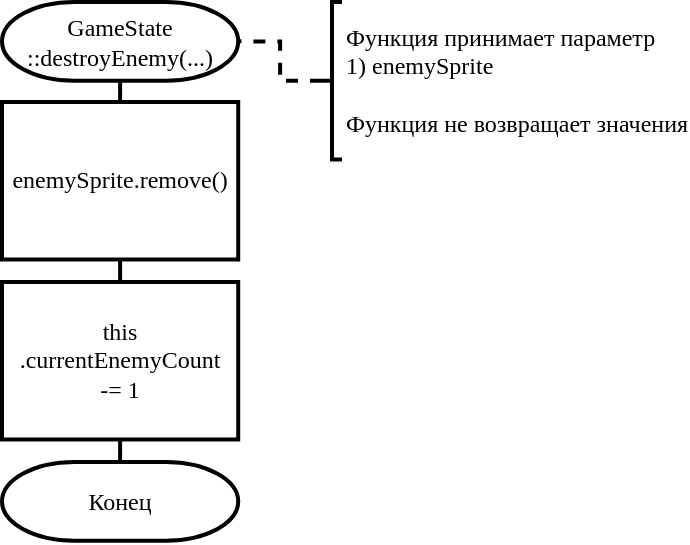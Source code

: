 <mxfile version="14.5.1" type="device"><diagram id="wqvPf3p-Fct_X1qx8ZY9" name="Page-1"><mxGraphModel dx="278" dy="518" grid="1" gridSize="10" guides="1" tooltips="1" connect="1" arrows="1" fold="1" page="1" pageScale="1" pageWidth="827" pageHeight="1169" math="0" shadow="0"><root><mxCell id="0"/><mxCell id="1" parent="0"/><mxCell id="FXCjW9ZFTwRZIK-niRf0-5" style="edgeStyle=orthogonalEdgeStyle;rounded=0;orthogonalLoop=1;jettySize=auto;html=1;exitX=0.5;exitY=1;exitDx=0;exitDy=0;exitPerimeter=0;entryX=0.5;entryY=0;entryDx=0;entryDy=0;endArrow=none;endFill=0;strokeWidth=2;" edge="1" parent="1" source="FXCjW9ZFTwRZIK-niRf0-1" target="FXCjW9ZFTwRZIK-niRf0-2"><mxGeometry relative="1" as="geometry"/></mxCell><mxCell id="FXCjW9ZFTwRZIK-niRf0-1" value="GameState&lt;br&gt;::destroyEnemy(...)" style="strokeWidth=2;html=1;shape=mxgraph.flowchart.terminator;whiteSpace=wrap;fontFamily=Times New Roman;" vertex="1" parent="1"><mxGeometry x="40" y="40" width="118.11" height="39.37" as="geometry"/></mxCell><mxCell id="FXCjW9ZFTwRZIK-niRf0-6" style="edgeStyle=orthogonalEdgeStyle;rounded=0;orthogonalLoop=1;jettySize=auto;html=1;exitX=0.5;exitY=1;exitDx=0;exitDy=0;entryX=0.5;entryY=0;entryDx=0;entryDy=0;endArrow=none;endFill=0;strokeWidth=2;" edge="1" parent="1" source="FXCjW9ZFTwRZIK-niRf0-2" target="FXCjW9ZFTwRZIK-niRf0-4"><mxGeometry relative="1" as="geometry"/></mxCell><mxCell id="FXCjW9ZFTwRZIK-niRf0-2" value="enemySprite.remove()" style="rounded=0;whiteSpace=wrap;html=1;absoluteArcSize=1;arcSize=14;strokeWidth=2;fontFamily=Times New Roman;" vertex="1" parent="1"><mxGeometry x="40" y="90" width="118.11" height="78.74" as="geometry"/></mxCell><mxCell id="FXCjW9ZFTwRZIK-niRf0-3" value="Конец" style="strokeWidth=2;html=1;shape=mxgraph.flowchart.terminator;whiteSpace=wrap;fontFamily=Times New Roman;" vertex="1" parent="1"><mxGeometry x="40" y="270" width="118.11" height="39.37" as="geometry"/></mxCell><mxCell id="FXCjW9ZFTwRZIK-niRf0-7" style="edgeStyle=orthogonalEdgeStyle;rounded=0;orthogonalLoop=1;jettySize=auto;html=1;exitX=0.5;exitY=1;exitDx=0;exitDy=0;entryX=0.5;entryY=0;entryDx=0;entryDy=0;entryPerimeter=0;endArrow=none;endFill=0;strokeWidth=2;" edge="1" parent="1" source="FXCjW9ZFTwRZIK-niRf0-4" target="FXCjW9ZFTwRZIK-niRf0-3"><mxGeometry relative="1" as="geometry"/></mxCell><mxCell id="FXCjW9ZFTwRZIK-niRf0-4" value="&lt;span&gt;this&lt;/span&gt;&lt;br&gt;&lt;span&gt;.currentEnemyCount&lt;/span&gt;&lt;br&gt;&lt;span&gt;-= 1&lt;/span&gt;" style="rounded=0;whiteSpace=wrap;html=1;absoluteArcSize=1;arcSize=14;strokeWidth=2;fontFamily=Times New Roman;" vertex="1" parent="1"><mxGeometry x="40" y="180" width="118.11" height="78.74" as="geometry"/></mxCell><mxCell id="FXCjW9ZFTwRZIK-niRf0-9" style="edgeStyle=orthogonalEdgeStyle;rounded=0;orthogonalLoop=1;jettySize=auto;html=1;exitX=0;exitY=0.5;exitDx=0;exitDy=0;exitPerimeter=0;entryX=1;entryY=0.5;entryDx=0;entryDy=0;entryPerimeter=0;endArrow=none;endFill=0;strokeWidth=2;dashed=1;" edge="1" parent="1" source="FXCjW9ZFTwRZIK-niRf0-8" target="FXCjW9ZFTwRZIK-niRf0-1"><mxGeometry relative="1" as="geometry"/></mxCell><mxCell id="FXCjW9ZFTwRZIK-niRf0-8" value="Функция принимает параметр&lt;br&gt;1) enemySprite&lt;br&gt;&lt;br&gt;Функция не возвращает значения" style="strokeWidth=2;html=1;shape=mxgraph.flowchart.annotation_2;align=left;labelPosition=right;pointerEvents=1;rounded=0;fontFamily=Times New Roman;" vertex="1" parent="1"><mxGeometry x="200" y="40" width="10" height="78.74" as="geometry"/></mxCell></root></mxGraphModel></diagram></mxfile>